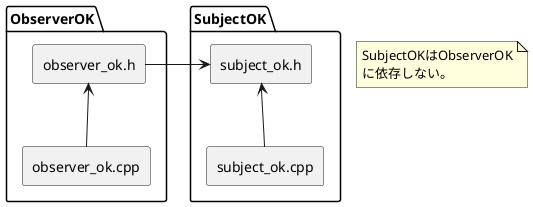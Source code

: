 @startuml

package ObserverOK {
    agent "observer_ok.h" as   observer_ok_h
    agent "observer_ok.cpp" as observer_ok_cpp
}

package SubjectOK {
    agent "subject_ok.h" as   subject_ok_h
    agent "subject_ok.cpp" as subject_ok_cpp
}

observer_ok_h   -right->  subject_ok_h
observer_ok_cpp -up->     observer_ok_h
subject_ok_cpp  -up->     subject_ok_h


note as N
SubjectOKはObserverOK
に依存しない。
end note

@enduml
